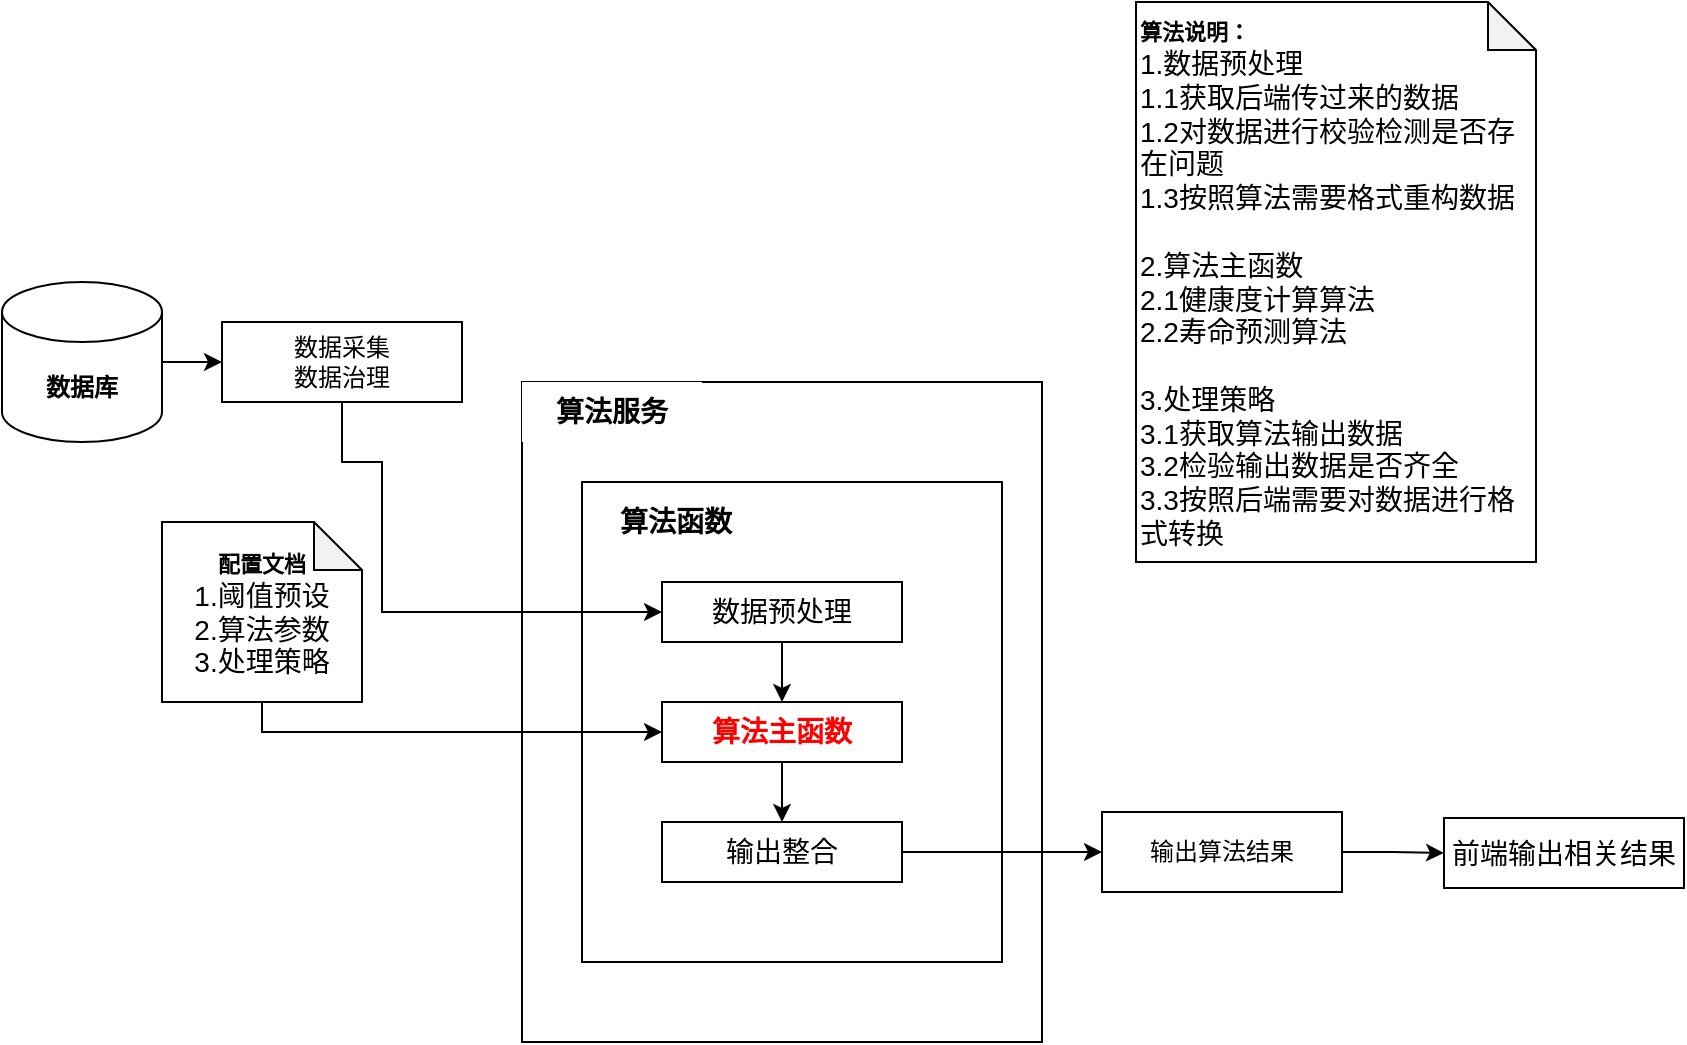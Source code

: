 <mxfile version="14.6.3" type="github">
  <diagram id="1TSA4c0lIp7QcU-2RQlL" name="Page-1">
    <mxGraphModel dx="1422" dy="1933" grid="1" gridSize="10" guides="1" tooltips="1" connect="1" arrows="1" fold="1" page="1" pageScale="1" pageWidth="827" pageHeight="1169" math="0" shadow="0">
      <root>
        <mxCell id="0" />
        <mxCell id="1" parent="0" />
        <mxCell id="tPKEBXlNjOD2yAldGvw4-2" value="" style="rounded=0;whiteSpace=wrap;html=1;" vertex="1" parent="1">
          <mxGeometry x="320" y="100" width="260" height="330" as="geometry" />
        </mxCell>
        <mxCell id="tPKEBXlNjOD2yAldGvw4-3" value="" style="rounded=0;whiteSpace=wrap;html=1;" vertex="1" parent="1">
          <mxGeometry x="350" y="150" width="210" height="240" as="geometry" />
        </mxCell>
        <mxCell id="tPKEBXlNjOD2yAldGvw4-16" style="edgeStyle=orthogonalEdgeStyle;rounded=0;orthogonalLoop=1;jettySize=auto;html=1;exitX=1;exitY=0.5;exitDx=0;exitDy=0;exitPerimeter=0;entryX=0;entryY=0.5;entryDx=0;entryDy=0;fontSize=14;" edge="1" parent="1" source="tPKEBXlNjOD2yAldGvw4-6" target="tPKEBXlNjOD2yAldGvw4-7">
          <mxGeometry relative="1" as="geometry" />
        </mxCell>
        <mxCell id="tPKEBXlNjOD2yAldGvw4-6" value="&lt;b&gt;数据库&lt;/b&gt;" style="shape=cylinder3;whiteSpace=wrap;html=1;boundedLbl=1;backgroundOutline=1;size=15;" vertex="1" parent="1">
          <mxGeometry x="60" y="50" width="80" height="80" as="geometry" />
        </mxCell>
        <mxCell id="tPKEBXlNjOD2yAldGvw4-17" style="edgeStyle=orthogonalEdgeStyle;rounded=0;orthogonalLoop=1;jettySize=auto;html=1;exitX=0.5;exitY=1;exitDx=0;exitDy=0;entryX=0;entryY=0.5;entryDx=0;entryDy=0;fontSize=14;" edge="1" parent="1" source="tPKEBXlNjOD2yAldGvw4-7" target="tPKEBXlNjOD2yAldGvw4-10">
          <mxGeometry relative="1" as="geometry">
            <Array as="points">
              <mxPoint x="230" y="140" />
              <mxPoint x="250" y="140" />
              <mxPoint x="250" y="215" />
            </Array>
          </mxGeometry>
        </mxCell>
        <mxCell id="tPKEBXlNjOD2yAldGvw4-7" value="数据采集&lt;br&gt;数据治理" style="rounded=0;whiteSpace=wrap;html=1;" vertex="1" parent="1">
          <mxGeometry x="170" y="70" width="120" height="40" as="geometry" />
        </mxCell>
        <mxCell id="tPKEBXlNjOD2yAldGvw4-8" value="算法服务" style="rounded=0;whiteSpace=wrap;html=1;strokeColor=none;fontStyle=1;fontSize=14;" vertex="1" parent="1">
          <mxGeometry x="320" y="100" width="90" height="30" as="geometry" />
        </mxCell>
        <mxCell id="tPKEBXlNjOD2yAldGvw4-19" style="edgeStyle=orthogonalEdgeStyle;rounded=0;orthogonalLoop=1;jettySize=auto;html=1;exitX=0.5;exitY=1;exitDx=0;exitDy=0;entryX=0.5;entryY=0;entryDx=0;entryDy=0;fontSize=14;" edge="1" parent="1" source="tPKEBXlNjOD2yAldGvw4-10" target="tPKEBXlNjOD2yAldGvw4-12">
          <mxGeometry relative="1" as="geometry" />
        </mxCell>
        <mxCell id="tPKEBXlNjOD2yAldGvw4-10" value="数据预处理" style="rounded=0;whiteSpace=wrap;html=1;fontSize=14;" vertex="1" parent="1">
          <mxGeometry x="390" y="200" width="120" height="30" as="geometry" />
        </mxCell>
        <mxCell id="tPKEBXlNjOD2yAldGvw4-11" value="算法函数" style="rounded=0;whiteSpace=wrap;html=1;strokeColor=none;fontStyle=1;fontSize=14;" vertex="1" parent="1">
          <mxGeometry x="354" y="160" width="86" height="20" as="geometry" />
        </mxCell>
        <mxCell id="tPKEBXlNjOD2yAldGvw4-20" style="edgeStyle=orthogonalEdgeStyle;rounded=0;orthogonalLoop=1;jettySize=auto;html=1;exitX=0.5;exitY=1;exitDx=0;exitDy=0;entryX=0.5;entryY=0;entryDx=0;entryDy=0;fontSize=14;" edge="1" parent="1" source="tPKEBXlNjOD2yAldGvw4-12" target="tPKEBXlNjOD2yAldGvw4-18">
          <mxGeometry relative="1" as="geometry" />
        </mxCell>
        <mxCell id="tPKEBXlNjOD2yAldGvw4-12" value="算法主函数" style="rounded=0;whiteSpace=wrap;html=1;fontSize=14;fontStyle=1;fontColor=#FF0000;" vertex="1" parent="1">
          <mxGeometry x="390" y="260" width="120" height="30" as="geometry" />
        </mxCell>
        <mxCell id="tPKEBXlNjOD2yAldGvw4-15" value="" style="edgeStyle=orthogonalEdgeStyle;rounded=0;orthogonalLoop=1;jettySize=auto;html=1;fontSize=14;entryX=0;entryY=0.5;entryDx=0;entryDy=0;" edge="1" parent="1" source="tPKEBXlNjOD2yAldGvw4-14" target="tPKEBXlNjOD2yAldGvw4-12">
          <mxGeometry relative="1" as="geometry">
            <Array as="points">
              <mxPoint x="190" y="275" />
            </Array>
          </mxGeometry>
        </mxCell>
        <mxCell id="tPKEBXlNjOD2yAldGvw4-14" value="&lt;b&gt;&lt;font style=&quot;font-size: 11px&quot;&gt;配置文档&lt;/font&gt;&lt;/b&gt;&lt;br&gt;1.阈值预设&lt;br&gt;2.算法参数&lt;br&gt;3.处理策略" style="shape=note;whiteSpace=wrap;html=1;backgroundOutline=1;darkOpacity=0.05;fontSize=14;size=24;" vertex="1" parent="1">
          <mxGeometry x="140" y="170" width="100" height="90" as="geometry" />
        </mxCell>
        <mxCell id="tPKEBXlNjOD2yAldGvw4-22" style="edgeStyle=orthogonalEdgeStyle;rounded=0;orthogonalLoop=1;jettySize=auto;html=1;exitX=1;exitY=0.5;exitDx=0;exitDy=0;fontSize=14;" edge="1" parent="1" source="tPKEBXlNjOD2yAldGvw4-18" target="tPKEBXlNjOD2yAldGvw4-21">
          <mxGeometry relative="1" as="geometry" />
        </mxCell>
        <mxCell id="tPKEBXlNjOD2yAldGvw4-18" value="输出整合" style="rounded=0;whiteSpace=wrap;html=1;fontSize=14;" vertex="1" parent="1">
          <mxGeometry x="390" y="320" width="120" height="30" as="geometry" />
        </mxCell>
        <mxCell id="tPKEBXlNjOD2yAldGvw4-25" style="edgeStyle=orthogonalEdgeStyle;rounded=0;orthogonalLoop=1;jettySize=auto;html=1;exitX=1;exitY=0.5;exitDx=0;exitDy=0;fontSize=14;fontColor=#FF0000;" edge="1" parent="1" source="tPKEBXlNjOD2yAldGvw4-21" target="tPKEBXlNjOD2yAldGvw4-24">
          <mxGeometry relative="1" as="geometry" />
        </mxCell>
        <mxCell id="tPKEBXlNjOD2yAldGvw4-21" value="输出算法结果" style="rounded=0;whiteSpace=wrap;html=1;" vertex="1" parent="1">
          <mxGeometry x="610" y="315" width="120" height="40" as="geometry" />
        </mxCell>
        <mxCell id="tPKEBXlNjOD2yAldGvw4-23" value="&lt;span style=&quot;font-size: 11px&quot;&gt;&lt;b&gt;算法说明：&lt;br&gt;&lt;/b&gt;&lt;/span&gt;1.数据预处理&lt;br&gt;1.1获取后端传过来的数据&lt;br&gt;1.2对数据进行校验检测是否存在问题&lt;br&gt;1.3按照算法需要格式重构数据&lt;br&gt;&lt;br&gt;2.算法主函数&lt;br&gt;2.1健康度计算算法&lt;br&gt;2.2寿命预测算法&lt;br&gt;&lt;br&gt;3.处理策略&lt;br&gt;3.1获取算法输出数据&lt;br&gt;3.2检验输出数据是否齐全&lt;br&gt;3.3按照后端需要对数据进行格式转换&lt;br&gt;" style="shape=note;whiteSpace=wrap;html=1;backgroundOutline=1;darkOpacity=0.05;fontSize=14;size=24;align=left;" vertex="1" parent="1">
          <mxGeometry x="627" y="-90" width="200" height="280" as="geometry" />
        </mxCell>
        <mxCell id="tPKEBXlNjOD2yAldGvw4-24" value="&lt;font color=&quot;#000000&quot;&gt;前端输出相关结果&lt;/font&gt;" style="rounded=0;whiteSpace=wrap;html=1;fontSize=14;fontColor=#FF0000;" vertex="1" parent="1">
          <mxGeometry x="781" y="318" width="120" height="35" as="geometry" />
        </mxCell>
      </root>
    </mxGraphModel>
  </diagram>
</mxfile>
